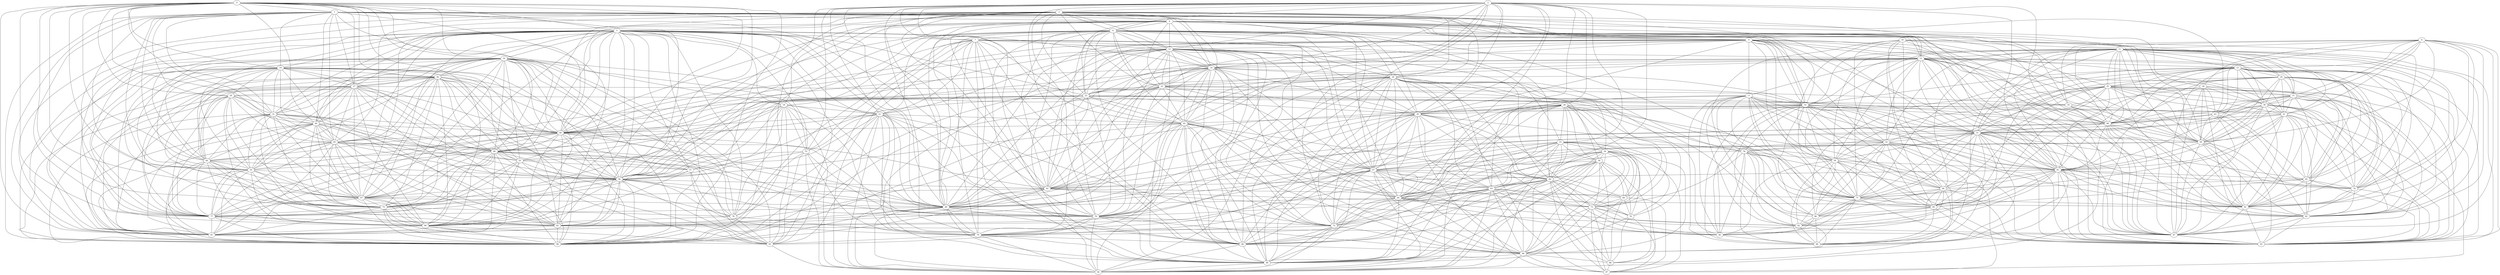 strict graph G {
0;
1;
2;
3;
4;
5;
6;
7;
8;
9;
10;
11;
12;
13;
14;
15;
16;
17;
18;
19;
20;
21;
22;
23;
24;
25;
26;
27;
28;
29;
30;
31;
32;
33;
34;
35;
36;
37;
38;
39;
40;
41;
42;
43;
44;
45;
46;
47;
48;
49;
50;
51;
52;
53;
54;
55;
56;
57;
58;
59;
60;
61;
62;
63;
64;
65;
66;
67;
68;
69;
70;
71;
72;
73;
74;
75;
76;
77;
78;
79;
80;
81;
82;
83;
84;
85;
86;
87;
88;
89;
90;
91;
92;
93;
94;
95;
96;
97;
98;
99;
11 -- 13;
37 -- 48;
1 -- 29;
84 -- 94;
0 -- 29;
68 -- 88;
51 -- 54;
24 -- 81;
66 -- 85;
45 -- 98;
60 -- 94;
61 -- 74;
13 -- 71;
4 -- 14;
61 -- 95;
69 -- 89;
36 -- 72;
9 -- 81;
25 -- 71;
51 -- 62;
20 -- 22;
62 -- 69;
14 -- 42;
72 -- 94;
7 -- 72;
39 -- 76;
74 -- 95;
2 -- 42;
30 -- 37;
7 -- 94;
85 -- 95;
17 -- 86;
2 -- 18;
28 -- 84;
30 -- 58;
53 -- 79;
73 -- 88;
6 -- 7;
67 -- 77;
9 -- 48;
15 -- 24;
17 -- 64;
16 -- 93;
21 -- 44;
22 -- 70;
20 -- 42;
59 -- 99;
9 -- 13;
49 -- 56;
2 -- 60;
11 -- 95;
14 -- 89;
53 -- 93;
11 -- 82;
1 -- 48;
7 -- 63;
69 -- 80;
47 -- 79;
1 -- 77;
27 -- 67;
28 -- 34;
34 -- 84;
11 -- 41;
6 -- 44;
14 -- 32;
16 -- 90;
37 -- 41;
1 -- 45;
39 -- 80;
60 -- 96;
5 -- 77;
50 -- 75;
13 -- 41;
90 -- 91;
47 -- 80;
9 -- 51;
71 -- 86;
3 -- 77;
0 -- 56;
54 -- 59;
15 -- 25;
40 -- 91;
8 -- 30;
20 -- 94;
38 -- 81;
40 -- 44;
66 -- 86;
75 -- 93;
12 -- 89;
58 -- 61;
27 -- 46;
75 -- 91;
3 -- 36;
11 -- 74;
4 -- 13;
85 -- 92;
26 -- 91;
51 -- 81;
34 -- 63;
19 -- 44;
20 -- 60;
50 -- 91;
14 -- 62;
12 -- 84;
29 -- 98;
31 -- 83;
10 -- 52;
4 -- 48;
51 -- 52;
16 -- 21;
0 -- 26;
17 -- 59;
31 -- 49;
46 -- 90;
3 -- 44;
48 -- 95;
53 -- 70;
78 -- 93;
84 -- 88;
75 -- 77;
13 -- 58;
65 -- 66;
47 -- 70;
17 -- 66;
12 -- 56;
5 -- 67;
2 -- 12;
15 -- 65;
29 -- 67;
2 -- 63;
9 -- 36;
51 -- 59;
55 -- 77;
60 -- 80;
63 -- 73;
13 -- 81;
26 -- 56;
37 -- 74;
71 -- 95;
78 -- 90;
61 -- 99;
26 -- 98;
1 -- 43;
37 -- 82;
36 -- 63;
3 -- 69;
2 -- 47;
13 -- 32;
23 -- 70;
20 -- 63;
13 -- 52;
38 -- 65;
40 -- 83;
49 -- 75;
85 -- 86;
8 -- 95;
58 -- 87;
37 -- 61;
71 -- 92;
7 -- 79;
79 -- 94;
28 -- 39;
38 -- 41;
37 -- 95;
17 -- 71;
19 -- 67;
11 -- 25;
14 -- 70;
14 -- 36;
73 -- 96;
91 -- 98;
17 -- 54;
42 -- 44;
1 -- 35;
54 -- 99;
11 -- 85;
65 -- 74;
0 -- 90;
60 -- 68;
59 -- 71;
59 -- 85;
39 -- 47;
4 -- 81;
9 -- 61;
42 -- 47;
65 -- 81;
96 -- 99;
21 -- 53;
29 -- 45;
30 -- 82;
37 -- 51;
77 -- 83;
39 -- 73;
25 -- 66;
13 -- 74;
28 -- 68;
3 -- 6;
34 -- 88;
42 -- 94;
3 -- 5;
45 -- 90;
6 -- 72;
46 -- 70;
20 -- 39;
28 -- 72;
10 -- 99;
22 -- 71;
6 -- 64;
75 -- 90;
45 -- 67;
3 -- 70;
70 -- 84;
5 -- 75;
21 -- 69;
22 -- 36;
4 -- 58;
5 -- 55;
82 -- 87;
50 -- 56;
1 -- 98;
3 -- 56;
12 -- 64;
16 -- 57;
34 -- 89;
42 -- 69;
52 -- 99;
26 -- 46;
26 -- 77;
11 -- 48;
64 -- 80;
8 -- 37;
31 -- 90;
80 -- 84;
22 -- 47;
14 -- 23;
52 -- 95;
73 -- 92;
19 -- 55;
42 -- 56;
62 -- 67;
17 -- 52;
21 -- 79;
3 -- 62;
14 -- 20;
34 -- 64;
50 -- 77;
14 -- 22;
36 -- 42;
76 -- 84;
59 -- 61;
21 -- 89;
19 -- 26;
7 -- 53;
48 -- 51;
84 -- 97;
6 -- 14;
21 -- 93;
8 -- 41;
41 -- 58;
62 -- 98;
19 -- 56;
63 -- 89;
25 -- 59;
9 -- 71;
12 -- 69;
5 -- 40;
28 -- 73;
83 -- 87;
3 -- 91;
5 -- 50;
47 -- 72;
3 -- 47;
36 -- 69;
6 -- 23;
23 -- 42;
40 -- 75;
52 -- 85;
90 -- 93;
23 -- 69;
55 -- 78;
64 -- 92;
44 -- 46;
12 -- 23;
24 -- 58;
2 -- 36;
23 -- 77;
16 -- 49;
24 -- 95;
1 -- 67;
40 -- 77;
49 -- 77;
12 -- 60;
46 -- 98;
1 -- 49;
46 -- 91;
10 -- 24;
6 -- 20;
40 -- 49;
4 -- 51;
26 -- 44;
5 -- 57;
32 -- 99;
32 -- 36;
33 -- 80;
74 -- 81;
37 -- 43;
51 -- 58;
5 -- 44;
65 -- 85;
36 -- 96;
10 -- 66;
10 -- 85;
31 -- 44;
34 -- 47;
13 -- 14;
60 -- 97;
12 -- 20;
73 -- 76;
83 -- 91;
31 -- 67;
21 -- 42;
5 -- 21;
13 -- 61;
8 -- 15;
56 -- 62;
31 -- 56;
0 -- 19;
19 -- 40;
52 -- 86;
15 -- 61;
44 -- 56;
57 -- 90;
86 -- 96;
46 -- 55;
27 -- 75;
46 -- 57;
5 -- 7;
44 -- 90;
70 -- 94;
12 -- 94;
47 -- 97;
69 -- 70;
20 -- 96;
26 -- 50;
72 -- 80;
13 -- 87;
28 -- 89;
12 -- 44;
71 -- 96;
6 -- 79;
61 -- 62;
63 -- 70;
1 -- 40;
20 -- 73;
43 -- 87;
45 -- 50;
10 -- 11;
0 -- 77;
74 -- 82;
23 -- 62;
24 -- 85;
29 -- 90;
35 -- 43;
40 -- 56;
54 -- 66;
67 -- 83;
25 -- 82;
1 -- 44;
46 -- 93;
43 -- 82;
21 -- 80;
7 -- 47;
5 -- 93;
32 -- 96;
63 -- 72;
3 -- 32;
69 -- 77;
40 -- 98;
48 -- 83;
52 -- 92;
1 -- 31;
52 -- 54;
44 -- 91;
44 -- 70;
0 -- 98;
2 -- 3;
19 -- 77;
28 -- 47;
4 -- 23;
8 -- 38;
63 -- 80;
75 -- 78;
76 -- 97;
47 -- 69;
83 -- 98;
32 -- 81;
16 -- 44;
71 -- 85;
21 -- 78;
19 -- 98;
14 -- 64;
46 -- 56;
15 -- 32;
3 -- 67;
36 -- 89;
53 -- 55;
8 -- 58;
53 -- 94;
47 -- 84;
56 -- 67;
64 -- 96;
39 -- 88;
44 -- 83;
39 -- 63;
10 -- 86;
26 -- 45;
46 -- 67;
16 -- 40;
48 -- 58;
28 -- 63;
34 -- 97;
60 -- 72;
13 -- 38;
28 -- 64;
17 -- 51;
5 -- 42;
12 -- 70;
22 -- 64;
51 -- 86;
48 -- 81;
9 -- 58;
68 -- 76;
2 -- 28;
5 -- 70;
3 -- 20;
56 -- 90;
23 -- 71;
23 -- 32;
51 -- 85;
15 -- 37;
54 -- 92;
3 -- 13;
29 -- 50;
2 -- 89;
25 -- 51;
27 -- 49;
48 -- 74;
30 -- 48;
49 -- 83;
79 -- 89;
51 -- 65;
45 -- 46;
7 -- 21;
12 -- 79;
70 -- 89;
30 -- 38;
50 -- 98;
5 -- 79;
19 -- 27;
5 -- 69;
31 -- 75;
38 -- 58;
22 -- 44;
35 -- 83;
4 -- 98;
9 -- 12;
65 -- 82;
7 -- 80;
61 -- 92;
43 -- 58;
49 -- 91;
81 -- 95;
32 -- 62;
15 -- 74;
6 -- 13;
16 -- 26;
36 -- 54;
66 -- 92;
86 -- 99;
5 -- 45;
11 -- 71;
15 -- 58;
15 -- 85;
16 -- 98;
25 -- 95;
17 -- 96;
20 -- 28;
40 -- 45;
42 -- 63;
13 -- 48;
38 -- 48;
5 -- 26;
45 -- 77;
61 -- 66;
13 -- 62;
20 -- 72;
45 -- 91;
33 -- 47;
29 -- 49;
27 -- 44;
41 -- 74;
62 -- 87;
52 -- 96;
33 -- 60;
82 -- 95;
57 -- 78;
34 -- 60;
18 -- 56;
41 -- 87;
41 -- 71;
72 -- 84;
5 -- 98;
24 -- 65;
42 -- 84;
9 -- 17;
4 -- 9;
4 -- 61;
46 -- 77;
41 -- 82;
8 -- 82;
13 -- 17;
43 -- 48;
33 -- 94;
22 -- 62;
43 -- 74;
60 -- 73;
3 -- 42;
20 -- 84;
12 -- 36;
24 -- 74;
3 -- 46;
66 -- 96;
15 -- 95;
32 -- 59;
32 -- 61;
81 -- 82;
23 -- 48;
20 -- 69;
43 -- 83;
5 -- 27;
16 -- 91;
18 -- 57;
20 -- 89;
3 -- 98;
17 -- 61;
0 -- 50;
31 -- 77;
13 -- 82;
26 -- 93;
32 -- 71;
36 -- 70;
61 -- 81;
77 -- 91;
54 -- 73;
2 -- 21;
4 -- 83;
3 -- 4;
42 -- 80;
55 -- 93;
67 -- 90;
58 -- 82;
5 -- 31;
26 -- 90;
4 -- 71;
56 -- 79;
72 -- 89;
10 -- 65;
7 -- 18;
39 -- 60;
11 -- 51;
16 -- 56;
24 -- 37;
69 -- 91;
55 -- 90;
33 -- 34;
19 -- 49;
2 -- 6;
48 -- 82;
18 -- 79;
92 -- 99;
44 -- 77;
57 -- 75;
6 -- 42;
56 -- 77;
1 -- 4;
6 -- 12;
35 -- 87;
23 -- 67;
52 -- 81;
58 -- 62;
12 -- 13;
55 -- 91;
68 -- 97;
37 -- 38;
70 -- 79;
84 -- 89;
49 -- 90;
62 -- 81;
8 -- 81;
9 -- 23;
8 -- 11;
11 -- 61;
0 -- 16;
33 -- 97;
16 -- 31;
22 -- 98;
31 -- 50;
5 -- 56;
51 -- 92;
18 -- 78;
26 -- 31;
1 -- 58;
30 -- 43;
55 -- 75;
20 -- 70;
28 -- 33;
39 -- 68;
12 -- 22;
1 -- 27;
0 -- 1;
12 -- 47;
17 -- 36;
50 -- 90;
29 -- 83;
2 -- 70;
37 -- 81;
8 -- 74;
9 -- 62;
33 -- 76;
27 -- 83;
37 -- 58;
27 -- 45;
4 -- 44;
56 -- 83;
9 -- 52;
66 -- 99;
44 -- 49;
9 -- 87;
16 -- 78;
5 -- 49;
19 -- 31;
38 -- 95;
19 -- 29;
5 -- 91;
20 -- 80;
3 -- 45;
14 -- 47;
14 -- 98;
13 -- 51;
21 -- 70;
2 -- 79;
7 -- 12;
16 -- 46;
41 -- 95;
16 -- 75;
36 -- 80;
29 -- 91;
6 -- 60;
45 -- 49;
0 -- 46;
12 -- 14;
22 -- 32;
16 -- 77;
6 -- 70;
47 -- 89;
62 -- 83;
33 -- 63;
16 -- 19;
46 -- 50;
44 -- 69;
81 -- 87;
38 -- 51;
39 -- 97;
32 -- 95;
15 -- 51;
20 -- 54;
42 -- 79;
21 -- 94;
36 -- 47;
14 -- 80;
60 -- 88;
14 -- 69;
9 -- 44;
6 -- 89;
45 -- 56;
59 -- 95;
16 -- 67;
31 -- 91;
1 -- 91;
33 -- 79;
39 -- 84;
25 -- 37;
1 -- 50;
6 -- 47;
18 -- 46;
54 -- 96;
89 -- 94;
38 -- 43;
15 -- 71;
27 -- 31;
51 -- 95;
61 -- 87;
25 -- 86;
38 -- 87;
19 -- 83;
46 -- 69;
38 -- 74;
2 -- 33;
4 -- 6;
12 -- 21;
16 -- 55;
56 -- 91;
71 -- 99;
28 -- 36;
16 -- 18;
93 -- 94;
67 -- 75;
56 -- 69;
54 -- 86;
56 -- 70;
37 -- 65;
24 -- 82;
4 -- 12;
11 -- 58;
5 -- 14;
26 -- 49;
6 -- 22;
5 -- 16;
31 -- 45;
13 -- 95;
22 -- 56;
35 -- 48;
6 -- 62;
28 -- 80;
44 -- 67;
13 -- 15;
11 -- 38;
25 -- 61;
34 -- 73;
25 -- 81;
57 -- 93;
77 -- 90;
27 -- 90;
2 -- 80;
11 -- 37;
76 -- 88;
44 -- 98;
4 -- 69;
20 -- 64;
59 -- 86;
18 -- 55;
69 -- 79;
56 -- 98;
51 -- 71;
23 -- 64;
53 -- 57;
11 -- 24;
34 -- 76;
26 -- 55;
27 -- 50;
3 -- 12;
8 -- 43;
2 -- 64;
15 -- 38;
44 -- 50;
59 -- 92;
32 -- 41;
13 -- 59;
66 -- 95;
75 -- 98;
32 -- 92;
73 -- 97;
32 -- 66;
64 -- 89;
21 -- 72;
59 -- 96;
10 -- 25;
45 -- 83;
56 -- 93;
27 -- 77;
59 -- 66;
5 -- 18;
54 -- 64;
41 -- 65;
42 -- 70;
42 -- 72;
18 -- 53;
0 -- 31;
6 -- 69;
36 -- 84;
53 -- 78;
70 -- 72;
33 -- 89;
5 -- 53;
58 -- 81;
2 -- 84;
9 -- 59;
34 -- 72;
1 -- 56;
0 -- 75;
58 -- 74;
31 -- 40;
61 -- 85;
0 -- 67;
11 -- 87;
8 -- 35;
42 -- 64;
85 -- 99;
0 -- 40;
58 -- 95;
11 -- 32;
24 -- 61;
32 -- 52;
50 -- 83;
20 -- 47;
41 -- 51;
14 -- 56;
47 -- 68;
77 -- 98;
17 -- 92;
26 -- 40;
63 -- 94;
21 -- 46;
29 -- 40;
87 -- 95;
86 -- 92;
45 -- 69;
68 -- 84;
70 -- 93;
60 -- 89;
69 -- 98;
15 -- 87;
6 -- 9;
63 -- 79;
63 -- 84;
9 -- 14;
52 -- 66;
29 -- 31;
36 -- 64;
70 -- 80;
10 -- 59;
9 -- 22;
10 -- 95;
4 -- 62;
39 -- 89;
18 -- 70;
5 -- 78;
61 -- 82;
51 -- 61;
7 -- 89;
0 -- 44;
48 -- 61;
80 -- 94;
19 -- 90;
27 -- 29;
24 -- 41;
6 -- 94;
15 -- 82;
28 -- 97;
48 -- 62;
5 -- 90;
27 -- 56;
28 -- 76;
41 -- 48;
11 -- 66;
32 -- 51;
79 -- 80;
44 -- 45;
55 -- 57;
23 -- 36;
64 -- 84;
2 -- 53;
3 -- 23;
2 -- 69;
2 -- 94;
4 -- 87;
7 -- 70;
12 -- 72;
15 -- 41;
26 -- 67;
63 -- 64;
63 -- 88;
64 -- 69;
64 -- 72;
18 -- 94;
0 -- 91;
32 -- 85;
6 -- 56;
48 -- 87;
50 -- 67;
12 -- 80;
54 -- 71;
52 -- 71;
42 -- 60;
62 -- 71;
38 -- 61;
42 -- 89;
71 -- 81;
5 -- 46;
21 -- 56;
22 -- 23;
67 -- 69;
31 -- 98;
20 -- 34;
46 -- 78;
52 -- 61;
8 -- 48;
16 -- 53;
28 -- 94;
27 -- 91;
0 -- 49;
28 -- 88;
80 -- 89;
67 -- 98;
23 -- 44;
22 -- 69;
7 -- 69;
33 -- 72;
11 -- 59;
60 -- 63;
11 -- 65;
26 -- 57;
19 -- 75;
4 -- 56;
44 -- 62;
15 -- 48;
16 -- 50;
23 -- 56;
72 -- 79;
74 -- 87;
6 -- 21;
0 -- 5;
29 -- 77;
25 -- 52;
0 -- 27;
64 -- 73;
33 -- 84;
16 -- 27;
1 -- 30;
46 -- 49;
24 -- 38;
90 -- 98;
69 -- 94;
13 -- 23;
54 -- 85;
78 -- 79;
2 -- 20;
63 -- 97;
40 -- 46;
47 -- 60;
61 -- 65;
18 -- 21;
27 -- 35;
30 -- 74;
0 -- 45;
6 -- 36;
13 -- 22;
2 -- 72;
28 -- 60;
47 -- 94;
5 -- 23;
17 -- 32;
27 -- 98;
66 -- 71;
73 -- 89;
6 -- 80;
30 -- 35;
39 -- 72;
45 -- 75;
19 -- 46;
27 -- 40;
47 -- 63;
3 -- 9;
20 -- 36;
52 -- 59;
7 -- 78;
63 -- 76;
32 -- 48;
60 -- 76;
12 -- 62;
3 -- 14;
47 -- 64;
1 -- 83;
11 -- 52;
40 -- 55;
9 -- 69;
4 -- 32;
26 -- 27;
31 -- 46;
40 -- 90;
68 -- 73;
23 -- 98;
49 -- 67;
63 -- 68;
30 -- 87;
46 -- 75;
26 -- 78;
36 -- 60;
36 -- 73;
49 -- 50;
60 -- 64;
34 -- 68;
40 -- 67;
9 -- 32;
12 -- 42;
65 -- 95;
15 -- 81;
19 -- 50;
3 -- 22;
33 -- 68;
41 -- 81;
2 -- 14;
32 -- 86;
25 -- 85;
7 -- 33;
1 -- 87;
40 -- 50;
5 -- 19;
7 -- 42;
19 -- 45;
19 -- 91;
61 -- 71;
58 -- 83;
37 -- 87;
1 -- 62;
7 -- 93;
25 -- 65;
8 -- 87;
14 -- 44;
24 -- 25;
17 -- 99;
79 -- 93;
29 -- 35;
47 -- 73;
4 -- 22;
17 -- 85;
73 -- 84;
1 -- 19;
6 -- 32;
56 -- 75;
92 -- 96;
16 -- 45;
25 -- 41;
88 -- 97;
11 -- 15;
45 -- 55;
34 -- 39;
26 -- 75;
0 -- 83;
51 -- 66;
38 -- 82;
51 -- 99;
25 -- 38;
18 -- 93;
60 -- 84;
61 -- 86;
18 -- 75;
33 -- 39;
35 -- 58;
32 -- 54;
13 -- 69;
24 -- 51;
20 -- 23;
22 -- 42;
11 -- 81;
49 -- 98;
2 -- 7;
41 -- 61;
67 -- 91;
}
